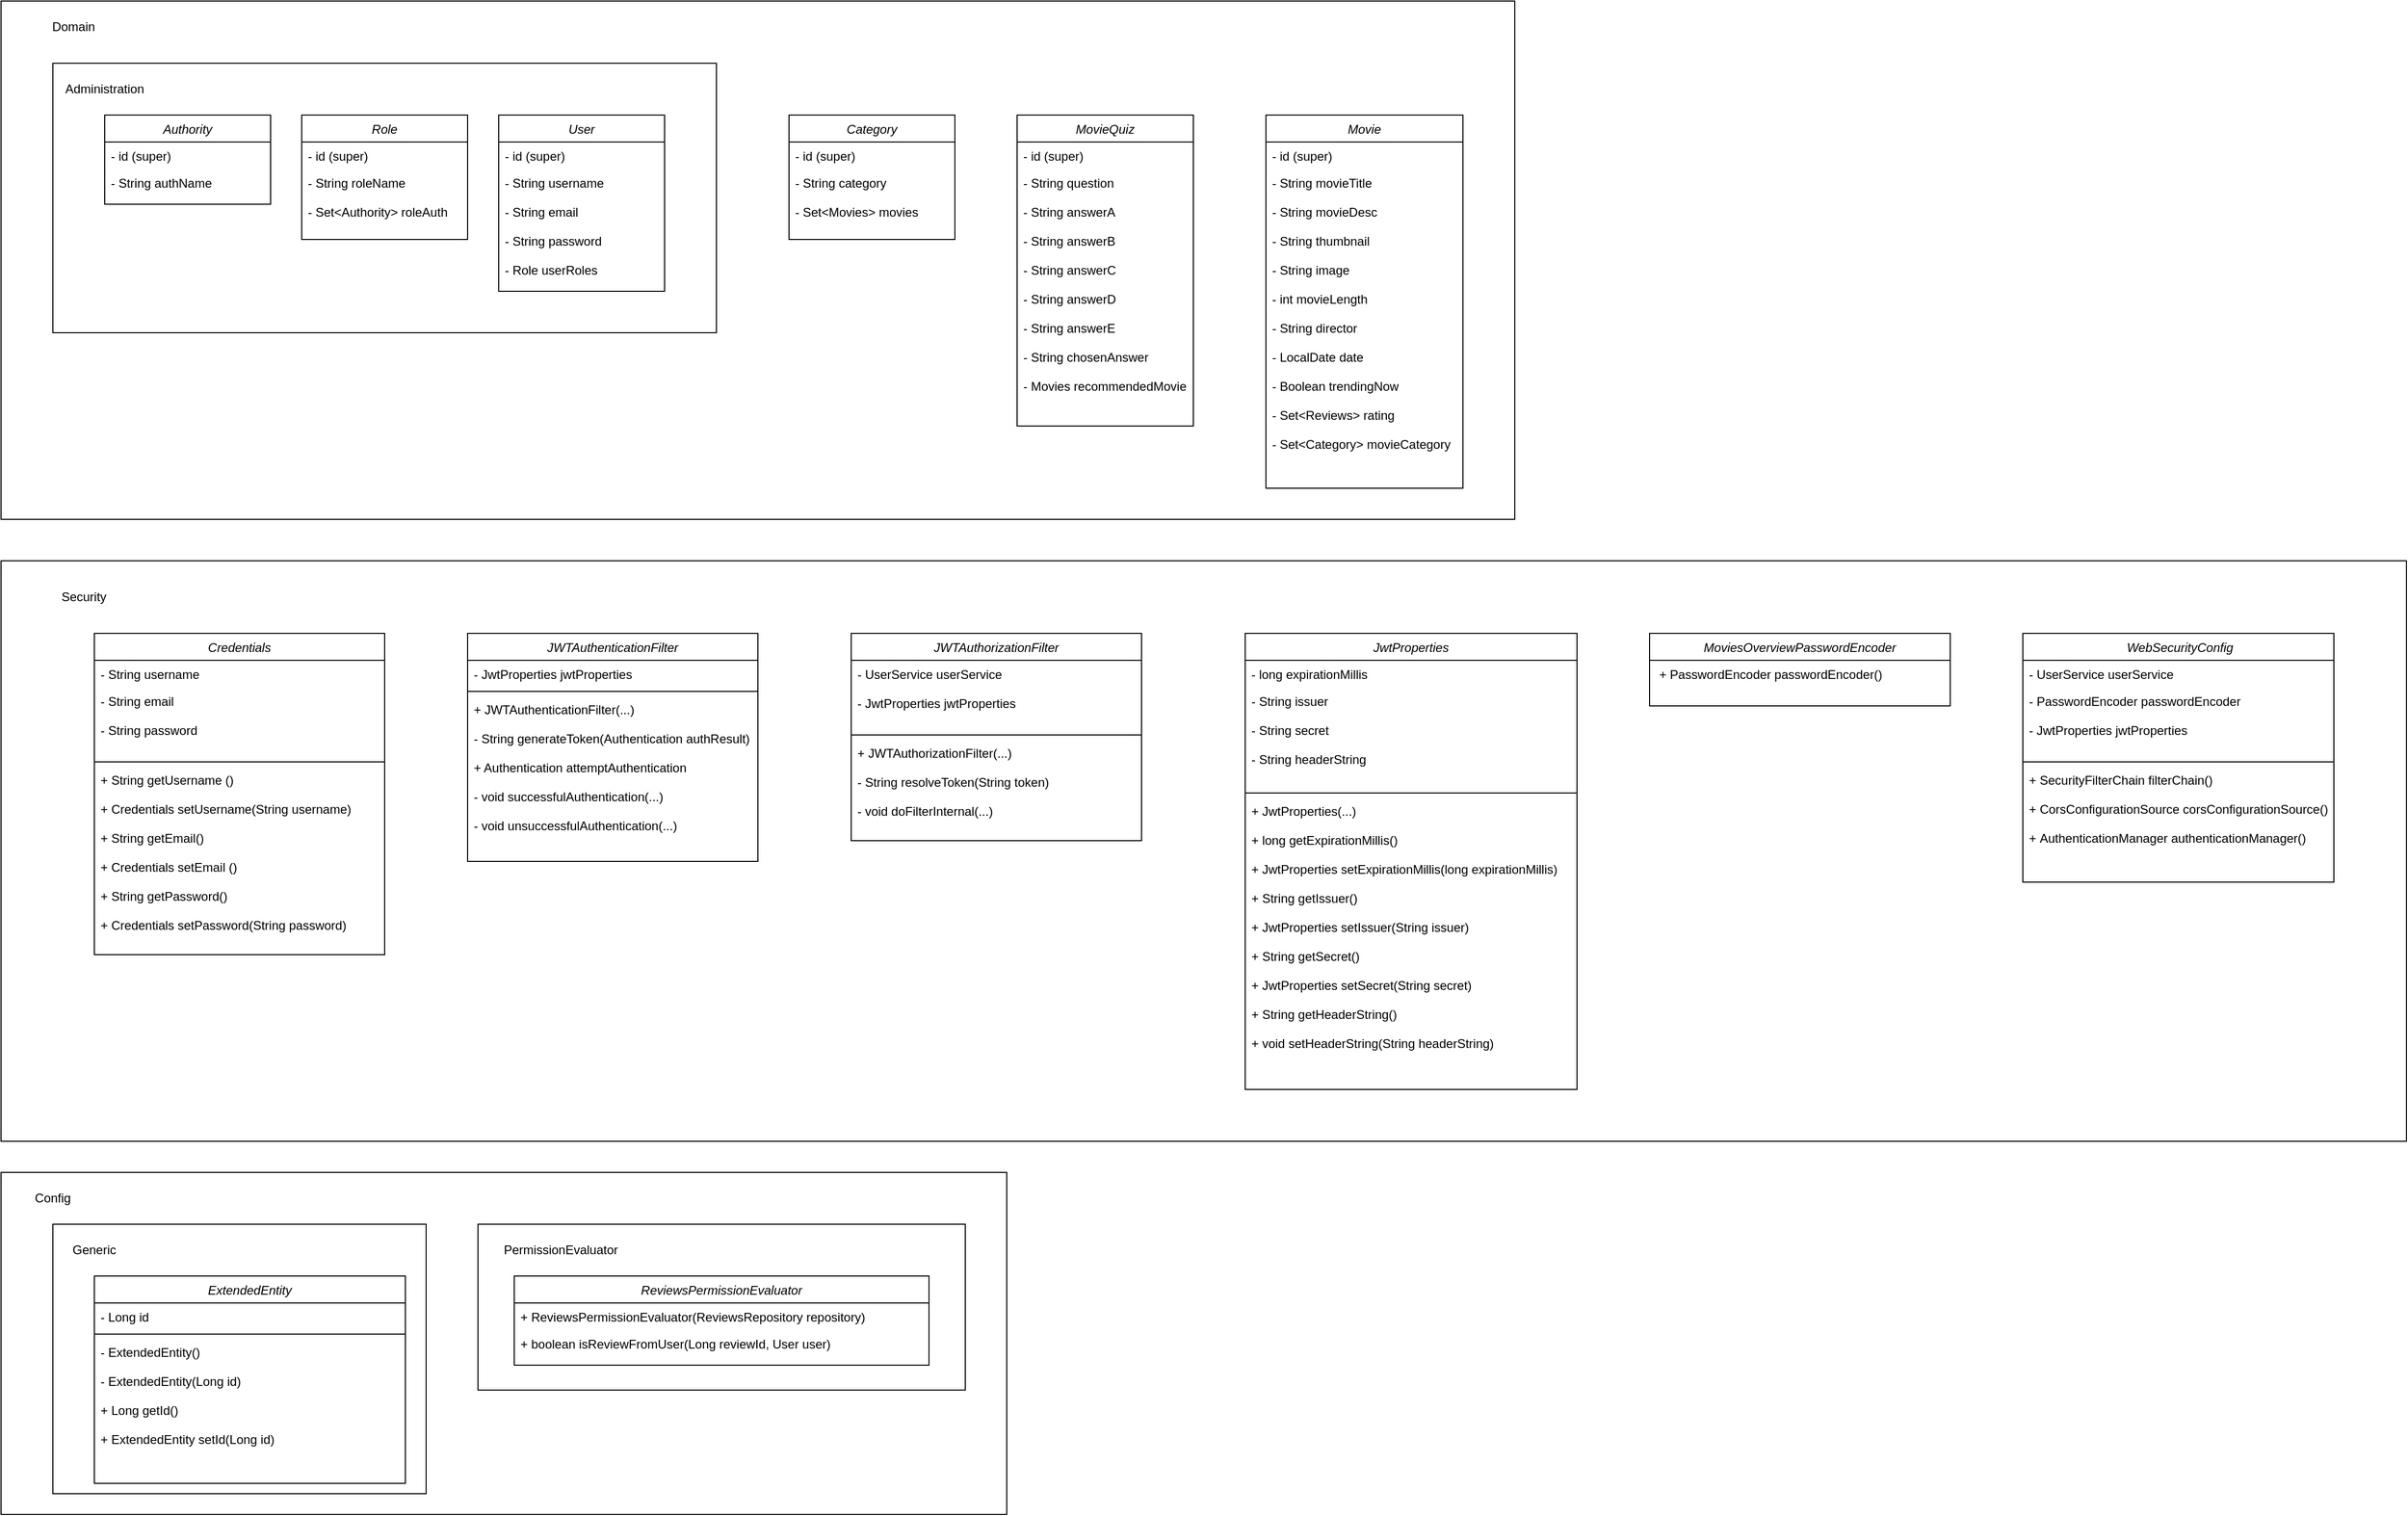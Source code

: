 <mxfile version="23.0.2" type="device">
  <diagram id="C5RBs43oDa-KdzZeNtuy" name="Page-1">
    <mxGraphModel dx="3447" dy="1667" grid="1" gridSize="10" guides="1" tooltips="1" connect="1" arrows="1" fold="1" page="1" pageScale="1" pageWidth="827" pageHeight="1169" math="0" shadow="0">
      <root>
        <mxCell id="WIyWlLk6GJQsqaUBKTNV-0" />
        <mxCell id="WIyWlLk6GJQsqaUBKTNV-1" parent="WIyWlLk6GJQsqaUBKTNV-0" />
        <mxCell id="aJEwED9x5y3yR0LrcW0z-95" value="" style="rounded=0;whiteSpace=wrap;html=1;" vertex="1" parent="WIyWlLk6GJQsqaUBKTNV-1">
          <mxGeometry x="120" y="1140" width="970" height="330" as="geometry" />
        </mxCell>
        <mxCell id="aJEwED9x5y3yR0LrcW0z-93" value="" style="rounded=0;whiteSpace=wrap;html=1;" vertex="1" parent="WIyWlLk6GJQsqaUBKTNV-1">
          <mxGeometry x="580" y="1190" width="470" height="160" as="geometry" />
        </mxCell>
        <mxCell id="aJEwED9x5y3yR0LrcW0z-87" value="" style="rounded=0;whiteSpace=wrap;html=1;" vertex="1" parent="WIyWlLk6GJQsqaUBKTNV-1">
          <mxGeometry x="170" y="1190" width="360" height="260" as="geometry" />
        </mxCell>
        <mxCell id="aJEwED9x5y3yR0LrcW0z-80" value="" style="rounded=0;whiteSpace=wrap;html=1;" vertex="1" parent="WIyWlLk6GJQsqaUBKTNV-1">
          <mxGeometry x="120" y="550" width="2320" height="560" as="geometry" />
        </mxCell>
        <mxCell id="aJEwED9x5y3yR0LrcW0z-45" value="" style="rounded=0;whiteSpace=wrap;html=1;" vertex="1" parent="WIyWlLk6GJQsqaUBKTNV-1">
          <mxGeometry x="120" y="10" width="1460" height="500" as="geometry" />
        </mxCell>
        <mxCell id="aJEwED9x5y3yR0LrcW0z-31" value="" style="rounded=0;whiteSpace=wrap;html=1;fillColor=default;" vertex="1" parent="WIyWlLk6GJQsqaUBKTNV-1">
          <mxGeometry x="170" y="70" width="640" height="260" as="geometry" />
        </mxCell>
        <mxCell id="zkfFHV4jXpPFQw0GAbJ--0" value="Authority" style="swimlane;fontStyle=2;align=center;verticalAlign=top;childLayout=stackLayout;horizontal=1;startSize=26;horizontalStack=0;resizeParent=1;resizeLast=0;collapsible=1;marginBottom=0;rounded=0;shadow=0;strokeWidth=1;" parent="WIyWlLk6GJQsqaUBKTNV-1" vertex="1">
          <mxGeometry x="220" y="120" width="160" height="86" as="geometry">
            <mxRectangle x="230" y="140" width="160" height="26" as="alternateBounds" />
          </mxGeometry>
        </mxCell>
        <mxCell id="zkfFHV4jXpPFQw0GAbJ--1" value="- id (super)&#xa;" style="text;align=left;verticalAlign=top;spacingLeft=4;spacingRight=4;overflow=hidden;rotatable=0;points=[[0,0.5],[1,0.5]];portConstraint=eastwest;" parent="zkfFHV4jXpPFQw0GAbJ--0" vertex="1">
          <mxGeometry y="26" width="160" height="26" as="geometry" />
        </mxCell>
        <mxCell id="zkfFHV4jXpPFQw0GAbJ--2" value="- String authName" style="text;align=left;verticalAlign=top;spacingLeft=4;spacingRight=4;overflow=hidden;rotatable=0;points=[[0,0.5],[1,0.5]];portConstraint=eastwest;rounded=0;shadow=0;html=0;" parent="zkfFHV4jXpPFQw0GAbJ--0" vertex="1">
          <mxGeometry y="52" width="160" height="26" as="geometry" />
        </mxCell>
        <mxCell id="aJEwED9x5y3yR0LrcW0z-0" value="Role" style="swimlane;fontStyle=2;align=center;verticalAlign=top;childLayout=stackLayout;horizontal=1;startSize=26;horizontalStack=0;resizeParent=1;resizeLast=0;collapsible=1;marginBottom=0;rounded=0;shadow=0;strokeWidth=1;" vertex="1" parent="WIyWlLk6GJQsqaUBKTNV-1">
          <mxGeometry x="410" y="120" width="160" height="120" as="geometry">
            <mxRectangle x="230" y="140" width="160" height="26" as="alternateBounds" />
          </mxGeometry>
        </mxCell>
        <mxCell id="aJEwED9x5y3yR0LrcW0z-1" value="- id (super)&#xa;" style="text;align=left;verticalAlign=top;spacingLeft=4;spacingRight=4;overflow=hidden;rotatable=0;points=[[0,0.5],[1,0.5]];portConstraint=eastwest;" vertex="1" parent="aJEwED9x5y3yR0LrcW0z-0">
          <mxGeometry y="26" width="160" height="26" as="geometry" />
        </mxCell>
        <mxCell id="aJEwED9x5y3yR0LrcW0z-2" value="- String roleName&#xa;&#xa;- Set&lt;Authority&gt; roleAuth" style="text;align=left;verticalAlign=top;spacingLeft=4;spacingRight=4;overflow=hidden;rotatable=0;points=[[0,0.5],[1,0.5]];portConstraint=eastwest;rounded=0;shadow=0;html=0;" vertex="1" parent="aJEwED9x5y3yR0LrcW0z-0">
          <mxGeometry y="52" width="160" height="58" as="geometry" />
        </mxCell>
        <mxCell id="aJEwED9x5y3yR0LrcW0z-21" value="User" style="swimlane;fontStyle=2;align=center;verticalAlign=top;childLayout=stackLayout;horizontal=1;startSize=26;horizontalStack=0;resizeParent=1;resizeLast=0;collapsible=1;marginBottom=0;rounded=0;shadow=0;strokeWidth=1;" vertex="1" parent="WIyWlLk6GJQsqaUBKTNV-1">
          <mxGeometry x="600" y="120" width="160" height="170" as="geometry">
            <mxRectangle x="230" y="140" width="160" height="26" as="alternateBounds" />
          </mxGeometry>
        </mxCell>
        <mxCell id="aJEwED9x5y3yR0LrcW0z-22" value="- id (super)&#xa;" style="text;align=left;verticalAlign=top;spacingLeft=4;spacingRight=4;overflow=hidden;rotatable=0;points=[[0,0.5],[1,0.5]];portConstraint=eastwest;" vertex="1" parent="aJEwED9x5y3yR0LrcW0z-21">
          <mxGeometry y="26" width="160" height="26" as="geometry" />
        </mxCell>
        <mxCell id="aJEwED9x5y3yR0LrcW0z-23" value="- String username&#xa;&#xa;- String email&#xa;&#xa;- String password&#xa;&#xa;- Role userRoles&#xa;" style="text;align=left;verticalAlign=top;spacingLeft=4;spacingRight=4;overflow=hidden;rotatable=0;points=[[0,0.5],[1,0.5]];portConstraint=eastwest;rounded=0;shadow=0;html=0;" vertex="1" parent="aJEwED9x5y3yR0LrcW0z-21">
          <mxGeometry y="52" width="160" height="118" as="geometry" />
        </mxCell>
        <mxCell id="aJEwED9x5y3yR0LrcW0z-32" value="Administration" style="text;html=1;strokeColor=none;fillColor=none;align=center;verticalAlign=middle;whiteSpace=wrap;rounded=0;" vertex="1" parent="WIyWlLk6GJQsqaUBKTNV-1">
          <mxGeometry x="190" y="80" width="60" height="30" as="geometry" />
        </mxCell>
        <mxCell id="aJEwED9x5y3yR0LrcW0z-36" value="Category" style="swimlane;fontStyle=2;align=center;verticalAlign=top;childLayout=stackLayout;horizontal=1;startSize=26;horizontalStack=0;resizeParent=1;resizeLast=0;collapsible=1;marginBottom=0;rounded=0;shadow=0;strokeWidth=1;" vertex="1" parent="WIyWlLk6GJQsqaUBKTNV-1">
          <mxGeometry x="880" y="120" width="160" height="120" as="geometry">
            <mxRectangle x="230" y="140" width="160" height="26" as="alternateBounds" />
          </mxGeometry>
        </mxCell>
        <mxCell id="aJEwED9x5y3yR0LrcW0z-37" value="- id (super)&#xa;" style="text;align=left;verticalAlign=top;spacingLeft=4;spacingRight=4;overflow=hidden;rotatable=0;points=[[0,0.5],[1,0.5]];portConstraint=eastwest;" vertex="1" parent="aJEwED9x5y3yR0LrcW0z-36">
          <mxGeometry y="26" width="160" height="26" as="geometry" />
        </mxCell>
        <mxCell id="aJEwED9x5y3yR0LrcW0z-38" value="- String category&#xa;&#xa;- Set&lt;Movies&gt; movies" style="text;align=left;verticalAlign=top;spacingLeft=4;spacingRight=4;overflow=hidden;rotatable=0;points=[[0,0.5],[1,0.5]];portConstraint=eastwest;rounded=0;shadow=0;html=0;" vertex="1" parent="aJEwED9x5y3yR0LrcW0z-36">
          <mxGeometry y="52" width="160" height="58" as="geometry" />
        </mxCell>
        <mxCell id="aJEwED9x5y3yR0LrcW0z-39" value="MovieQuiz" style="swimlane;fontStyle=2;align=center;verticalAlign=top;childLayout=stackLayout;horizontal=1;startSize=26;horizontalStack=0;resizeParent=1;resizeLast=0;collapsible=1;marginBottom=0;rounded=0;shadow=0;strokeWidth=1;" vertex="1" parent="WIyWlLk6GJQsqaUBKTNV-1">
          <mxGeometry x="1100" y="120" width="170" height="300" as="geometry">
            <mxRectangle x="230" y="140" width="160" height="26" as="alternateBounds" />
          </mxGeometry>
        </mxCell>
        <mxCell id="aJEwED9x5y3yR0LrcW0z-40" value="- id (super)&#xa;" style="text;align=left;verticalAlign=top;spacingLeft=4;spacingRight=4;overflow=hidden;rotatable=0;points=[[0,0.5],[1,0.5]];portConstraint=eastwest;" vertex="1" parent="aJEwED9x5y3yR0LrcW0z-39">
          <mxGeometry y="26" width="170" height="26" as="geometry" />
        </mxCell>
        <mxCell id="aJEwED9x5y3yR0LrcW0z-41" value="- String question&#xa;&#xa;- String answerA&#xa;&#xa;- String answerB&#xa;&#xa;- String answerC&#xa;&#xa;- String answerD&#xa;&#xa;- String answerE&#xa;&#xa;- String chosenAnswer&#xa;&#xa;- Movies recommendedMovie&#xa;&#xa;&#xa;" style="text;align=left;verticalAlign=top;spacingLeft=4;spacingRight=4;overflow=hidden;rotatable=0;points=[[0,0.5],[1,0.5]];portConstraint=eastwest;rounded=0;shadow=0;html=0;" vertex="1" parent="aJEwED9x5y3yR0LrcW0z-39">
          <mxGeometry y="52" width="170" height="238" as="geometry" />
        </mxCell>
        <mxCell id="aJEwED9x5y3yR0LrcW0z-42" value="Movie" style="swimlane;fontStyle=2;align=center;verticalAlign=top;childLayout=stackLayout;horizontal=1;startSize=26;horizontalStack=0;resizeParent=1;resizeLast=0;collapsible=1;marginBottom=0;rounded=0;shadow=0;strokeWidth=1;" vertex="1" parent="WIyWlLk6GJQsqaUBKTNV-1">
          <mxGeometry x="1340" y="120" width="190" height="360" as="geometry">
            <mxRectangle x="230" y="140" width="160" height="26" as="alternateBounds" />
          </mxGeometry>
        </mxCell>
        <mxCell id="aJEwED9x5y3yR0LrcW0z-43" value="- id (super)&#xa;" style="text;align=left;verticalAlign=top;spacingLeft=4;spacingRight=4;overflow=hidden;rotatable=0;points=[[0,0.5],[1,0.5]];portConstraint=eastwest;" vertex="1" parent="aJEwED9x5y3yR0LrcW0z-42">
          <mxGeometry y="26" width="190" height="26" as="geometry" />
        </mxCell>
        <mxCell id="aJEwED9x5y3yR0LrcW0z-44" value="- String movieTitle&#xa;&#xa;- String movieDesc&#xa;&#xa;- String thumbnail&#xa;&#xa;- String image&#xa;&#xa;- int movieLength     &#xa;&#xa;- String director&#xa;&#xa;- LocalDate date&#xa;&#xa;- Boolean trendingNow&#xa;&#xa;- Set&lt;Reviews&gt; rating&#xa;&#xa;- Set&lt;Category&gt; movieCategory&#xa;&#xa;&#xa;" style="text;align=left;verticalAlign=top;spacingLeft=4;spacingRight=4;overflow=hidden;rotatable=0;points=[[0,0.5],[1,0.5]];portConstraint=eastwest;rounded=0;shadow=0;html=0;" vertex="1" parent="aJEwED9x5y3yR0LrcW0z-42">
          <mxGeometry y="52" width="190" height="308" as="geometry" />
        </mxCell>
        <mxCell id="aJEwED9x5y3yR0LrcW0z-46" value="Domain" style="text;html=1;strokeColor=none;fillColor=none;align=center;verticalAlign=middle;whiteSpace=wrap;rounded=0;" vertex="1" parent="WIyWlLk6GJQsqaUBKTNV-1">
          <mxGeometry x="160" y="20" width="60" height="30" as="geometry" />
        </mxCell>
        <mxCell id="aJEwED9x5y3yR0LrcW0z-47" value="Credentials" style="swimlane;fontStyle=2;align=center;verticalAlign=top;childLayout=stackLayout;horizontal=1;startSize=26;horizontalStack=0;resizeParent=1;resizeLast=0;collapsible=1;marginBottom=0;rounded=0;shadow=0;strokeWidth=1;" vertex="1" parent="WIyWlLk6GJQsqaUBKTNV-1">
          <mxGeometry x="210" y="620" width="280" height="310" as="geometry">
            <mxRectangle x="230" y="140" width="160" height="26" as="alternateBounds" />
          </mxGeometry>
        </mxCell>
        <mxCell id="aJEwED9x5y3yR0LrcW0z-48" value="- String username" style="text;align=left;verticalAlign=top;spacingLeft=4;spacingRight=4;overflow=hidden;rotatable=0;points=[[0,0.5],[1,0.5]];portConstraint=eastwest;" vertex="1" parent="aJEwED9x5y3yR0LrcW0z-47">
          <mxGeometry y="26" width="280" height="26" as="geometry" />
        </mxCell>
        <mxCell id="aJEwED9x5y3yR0LrcW0z-49" value="- String email&#xa;&#xa;- String password" style="text;align=left;verticalAlign=top;spacingLeft=4;spacingRight=4;overflow=hidden;rotatable=0;points=[[0,0.5],[1,0.5]];portConstraint=eastwest;rounded=0;shadow=0;html=0;" vertex="1" parent="aJEwED9x5y3yR0LrcW0z-47">
          <mxGeometry y="52" width="280" height="68" as="geometry" />
        </mxCell>
        <mxCell id="aJEwED9x5y3yR0LrcW0z-50" value="" style="line;html=1;strokeWidth=1;align=left;verticalAlign=middle;spacingTop=-1;spacingLeft=3;spacingRight=3;rotatable=0;labelPosition=right;points=[];portConstraint=eastwest;" vertex="1" parent="aJEwED9x5y3yR0LrcW0z-47">
          <mxGeometry y="120" width="280" height="8" as="geometry" />
        </mxCell>
        <mxCell id="aJEwED9x5y3yR0LrcW0z-51" value="+ String getUsername ()&#xa;&#xa;+ Credentials setUsername(String username)&#xa;&#xa;+ String getEmail()&#xa;&#xa;+ Credentials setEmail ()&#xa;&#xa;+ String getPassword()&#xa;&#xa;+ Credentials setPassword(String password)" style="text;align=left;verticalAlign=top;spacingLeft=4;spacingRight=4;overflow=hidden;rotatable=0;points=[[0,0.5],[1,0.5]];portConstraint=eastwest;" vertex="1" parent="aJEwED9x5y3yR0LrcW0z-47">
          <mxGeometry y="128" width="280" height="182" as="geometry" />
        </mxCell>
        <mxCell id="aJEwED9x5y3yR0LrcW0z-57" value="JWTAuthenticationFilter" style="swimlane;fontStyle=2;align=center;verticalAlign=top;childLayout=stackLayout;horizontal=1;startSize=26;horizontalStack=0;resizeParent=1;resizeLast=0;collapsible=1;marginBottom=0;rounded=0;shadow=0;strokeWidth=1;" vertex="1" parent="WIyWlLk6GJQsqaUBKTNV-1">
          <mxGeometry x="570" y="620" width="280" height="220" as="geometry">
            <mxRectangle x="230" y="140" width="160" height="26" as="alternateBounds" />
          </mxGeometry>
        </mxCell>
        <mxCell id="aJEwED9x5y3yR0LrcW0z-58" value="- JwtProperties jwtProperties" style="text;align=left;verticalAlign=top;spacingLeft=4;spacingRight=4;overflow=hidden;rotatable=0;points=[[0,0.5],[1,0.5]];portConstraint=eastwest;" vertex="1" parent="aJEwED9x5y3yR0LrcW0z-57">
          <mxGeometry y="26" width="280" height="26" as="geometry" />
        </mxCell>
        <mxCell id="aJEwED9x5y3yR0LrcW0z-60" value="" style="line;html=1;strokeWidth=1;align=left;verticalAlign=middle;spacingTop=-1;spacingLeft=3;spacingRight=3;rotatable=0;labelPosition=right;points=[];portConstraint=eastwest;" vertex="1" parent="aJEwED9x5y3yR0LrcW0z-57">
          <mxGeometry y="52" width="280" height="8" as="geometry" />
        </mxCell>
        <mxCell id="aJEwED9x5y3yR0LrcW0z-61" value="+ JWTAuthenticationFilter(...)&#xa;&#xa;- String generateToken(Authentication authResult)&#xa;&#xa;+ Authentication attemptAuthentication&#xa;&#xa;- void successfulAuthentication(...)&#xa;&#xa;- void unsuccessfulAuthentication(...)" style="text;align=left;verticalAlign=top;spacingLeft=4;spacingRight=4;overflow=hidden;rotatable=0;points=[[0,0.5],[1,0.5]];portConstraint=eastwest;" vertex="1" parent="aJEwED9x5y3yR0LrcW0z-57">
          <mxGeometry y="60" width="280" height="160" as="geometry" />
        </mxCell>
        <mxCell id="aJEwED9x5y3yR0LrcW0z-62" value="JWTAuthorizationFilter" style="swimlane;fontStyle=2;align=center;verticalAlign=top;childLayout=stackLayout;horizontal=1;startSize=26;horizontalStack=0;resizeParent=1;resizeLast=0;collapsible=1;marginBottom=0;rounded=0;shadow=0;strokeWidth=1;" vertex="1" parent="WIyWlLk6GJQsqaUBKTNV-1">
          <mxGeometry x="940" y="620" width="280" height="200" as="geometry">
            <mxRectangle x="230" y="140" width="160" height="26" as="alternateBounds" />
          </mxGeometry>
        </mxCell>
        <mxCell id="aJEwED9x5y3yR0LrcW0z-64" value="- UserService userService&#xa;&#xa;- JwtProperties jwtProperties" style="text;align=left;verticalAlign=top;spacingLeft=4;spacingRight=4;overflow=hidden;rotatable=0;points=[[0,0.5],[1,0.5]];portConstraint=eastwest;rounded=0;shadow=0;html=0;" vertex="1" parent="aJEwED9x5y3yR0LrcW0z-62">
          <mxGeometry y="26" width="280" height="68" as="geometry" />
        </mxCell>
        <mxCell id="aJEwED9x5y3yR0LrcW0z-65" value="" style="line;html=1;strokeWidth=1;align=left;verticalAlign=middle;spacingTop=-1;spacingLeft=3;spacingRight=3;rotatable=0;labelPosition=right;points=[];portConstraint=eastwest;" vertex="1" parent="aJEwED9x5y3yR0LrcW0z-62">
          <mxGeometry y="94" width="280" height="8" as="geometry" />
        </mxCell>
        <mxCell id="aJEwED9x5y3yR0LrcW0z-66" value="+ JWTAuthorizationFilter(...)&#xa;&#xa;- String resolveToken(String token)&#xa;&#xa;- void doFilterInternal(...)&#xa;&#xa;" style="text;align=left;verticalAlign=top;spacingLeft=4;spacingRight=4;overflow=hidden;rotatable=0;points=[[0,0.5],[1,0.5]];portConstraint=eastwest;" vertex="1" parent="aJEwED9x5y3yR0LrcW0z-62">
          <mxGeometry y="102" width="280" height="88" as="geometry" />
        </mxCell>
        <mxCell id="aJEwED9x5y3yR0LrcW0z-67" value="JwtProperties" style="swimlane;fontStyle=2;align=center;verticalAlign=top;childLayout=stackLayout;horizontal=1;startSize=26;horizontalStack=0;resizeParent=1;resizeLast=0;collapsible=1;marginBottom=0;rounded=0;shadow=0;strokeWidth=1;" vertex="1" parent="WIyWlLk6GJQsqaUBKTNV-1">
          <mxGeometry x="1320" y="620" width="320" height="440" as="geometry">
            <mxRectangle x="230" y="140" width="160" height="26" as="alternateBounds" />
          </mxGeometry>
        </mxCell>
        <mxCell id="aJEwED9x5y3yR0LrcW0z-68" value="- long expirationMillis" style="text;align=left;verticalAlign=top;spacingLeft=4;spacingRight=4;overflow=hidden;rotatable=0;points=[[0,0.5],[1,0.5]];portConstraint=eastwest;" vertex="1" parent="aJEwED9x5y3yR0LrcW0z-67">
          <mxGeometry y="26" width="320" height="26" as="geometry" />
        </mxCell>
        <mxCell id="aJEwED9x5y3yR0LrcW0z-69" value="- String issuer&#xa;&#xa;- String secret&#xa;&#xa;- String headerString" style="text;align=left;verticalAlign=top;spacingLeft=4;spacingRight=4;overflow=hidden;rotatable=0;points=[[0,0.5],[1,0.5]];portConstraint=eastwest;rounded=0;shadow=0;html=0;" vertex="1" parent="aJEwED9x5y3yR0LrcW0z-67">
          <mxGeometry y="52" width="320" height="98" as="geometry" />
        </mxCell>
        <mxCell id="aJEwED9x5y3yR0LrcW0z-70" value="" style="line;html=1;strokeWidth=1;align=left;verticalAlign=middle;spacingTop=-1;spacingLeft=3;spacingRight=3;rotatable=0;labelPosition=right;points=[];portConstraint=eastwest;" vertex="1" parent="aJEwED9x5y3yR0LrcW0z-67">
          <mxGeometry y="150" width="320" height="8" as="geometry" />
        </mxCell>
        <mxCell id="aJEwED9x5y3yR0LrcW0z-71" value="+ JwtProperties(...)&#xa;&#xa;+ long getExpirationMillis()&#xa;&#xa;+ JwtProperties setExpirationMillis(long expirationMillis)&#xa;&#xa;+ String getIssuer()&#xa;&#xa;+ JwtProperties setIssuer(String issuer)&#xa;&#xa;+ String getSecret()&#xa;&#xa;+ JwtProperties setSecret(String secret)&#xa;&#xa;+ String getHeaderString() &#xa;&#xa;+ void setHeaderString(String headerString) " style="text;align=left;verticalAlign=top;spacingLeft=4;spacingRight=4;overflow=hidden;rotatable=0;points=[[0,0.5],[1,0.5]];portConstraint=eastwest;" vertex="1" parent="aJEwED9x5y3yR0LrcW0z-67">
          <mxGeometry y="158" width="320" height="282" as="geometry" />
        </mxCell>
        <mxCell id="aJEwED9x5y3yR0LrcW0z-72" value="MoviesOverviewPasswordEncoder" style="swimlane;fontStyle=2;align=center;verticalAlign=top;childLayout=stackLayout;horizontal=1;startSize=26;horizontalStack=0;resizeParent=1;resizeLast=0;collapsible=1;marginBottom=0;rounded=0;shadow=0;strokeWidth=1;" vertex="1" parent="WIyWlLk6GJQsqaUBKTNV-1">
          <mxGeometry x="1710" y="620" width="290" height="70" as="geometry">
            <mxRectangle x="230" y="140" width="160" height="26" as="alternateBounds" />
          </mxGeometry>
        </mxCell>
        <mxCell id="aJEwED9x5y3yR0LrcW0z-73" value=" + PasswordEncoder passwordEncoder()" style="text;align=left;verticalAlign=top;spacingLeft=4;spacingRight=4;overflow=hidden;rotatable=0;points=[[0,0.5],[1,0.5]];portConstraint=eastwest;" vertex="1" parent="aJEwED9x5y3yR0LrcW0z-72">
          <mxGeometry y="26" width="290" height="26" as="geometry" />
        </mxCell>
        <mxCell id="aJEwED9x5y3yR0LrcW0z-75" value=" WebSecurityConfig" style="swimlane;fontStyle=2;align=center;verticalAlign=top;childLayout=stackLayout;horizontal=1;startSize=26;horizontalStack=0;resizeParent=1;resizeLast=0;collapsible=1;marginBottom=0;rounded=0;shadow=0;strokeWidth=1;" vertex="1" parent="WIyWlLk6GJQsqaUBKTNV-1">
          <mxGeometry x="2070" y="620" width="300" height="240" as="geometry">
            <mxRectangle x="230" y="140" width="160" height="26" as="alternateBounds" />
          </mxGeometry>
        </mxCell>
        <mxCell id="aJEwED9x5y3yR0LrcW0z-76" value="- UserService userService" style="text;align=left;verticalAlign=top;spacingLeft=4;spacingRight=4;overflow=hidden;rotatable=0;points=[[0,0.5],[1,0.5]];portConstraint=eastwest;" vertex="1" parent="aJEwED9x5y3yR0LrcW0z-75">
          <mxGeometry y="26" width="300" height="26" as="geometry" />
        </mxCell>
        <mxCell id="aJEwED9x5y3yR0LrcW0z-77" value="- PasswordEncoder passwordEncoder&#xa;&#xa;- JwtProperties jwtProperties" style="text;align=left;verticalAlign=top;spacingLeft=4;spacingRight=4;overflow=hidden;rotatable=0;points=[[0,0.5],[1,0.5]];portConstraint=eastwest;rounded=0;shadow=0;html=0;" vertex="1" parent="aJEwED9x5y3yR0LrcW0z-75">
          <mxGeometry y="52" width="300" height="68" as="geometry" />
        </mxCell>
        <mxCell id="aJEwED9x5y3yR0LrcW0z-78" value="" style="line;html=1;strokeWidth=1;align=left;verticalAlign=middle;spacingTop=-1;spacingLeft=3;spacingRight=3;rotatable=0;labelPosition=right;points=[];portConstraint=eastwest;" vertex="1" parent="aJEwED9x5y3yR0LrcW0z-75">
          <mxGeometry y="120" width="300" height="8" as="geometry" />
        </mxCell>
        <mxCell id="aJEwED9x5y3yR0LrcW0z-79" value="+ SecurityFilterChain filterChain()&#xa;&#xa;+ CorsConfigurationSource corsConfigurationSource()&#xa;&#xa;+ AuthenticationManager authenticationManager()" style="text;align=left;verticalAlign=top;spacingLeft=4;spacingRight=4;overflow=hidden;rotatable=0;points=[[0,0.5],[1,0.5]];portConstraint=eastwest;" vertex="1" parent="aJEwED9x5y3yR0LrcW0z-75">
          <mxGeometry y="128" width="300" height="112" as="geometry" />
        </mxCell>
        <mxCell id="aJEwED9x5y3yR0LrcW0z-81" value="Security" style="text;html=1;strokeColor=none;fillColor=none;align=center;verticalAlign=middle;whiteSpace=wrap;rounded=0;" vertex="1" parent="WIyWlLk6GJQsqaUBKTNV-1">
          <mxGeometry x="170" y="570" width="60" height="30" as="geometry" />
        </mxCell>
        <mxCell id="aJEwED9x5y3yR0LrcW0z-82" value="ExtendedEntity" style="swimlane;fontStyle=2;align=center;verticalAlign=top;childLayout=stackLayout;horizontal=1;startSize=26;horizontalStack=0;resizeParent=1;resizeLast=0;collapsible=1;marginBottom=0;rounded=0;shadow=0;strokeWidth=1;" vertex="1" parent="WIyWlLk6GJQsqaUBKTNV-1">
          <mxGeometry x="210" y="1240" width="300" height="200" as="geometry">
            <mxRectangle x="230" y="140" width="160" height="26" as="alternateBounds" />
          </mxGeometry>
        </mxCell>
        <mxCell id="aJEwED9x5y3yR0LrcW0z-83" value="- Long id" style="text;align=left;verticalAlign=top;spacingLeft=4;spacingRight=4;overflow=hidden;rotatable=0;points=[[0,0.5],[1,0.5]];portConstraint=eastwest;" vertex="1" parent="aJEwED9x5y3yR0LrcW0z-82">
          <mxGeometry y="26" width="300" height="26" as="geometry" />
        </mxCell>
        <mxCell id="aJEwED9x5y3yR0LrcW0z-85" value="" style="line;html=1;strokeWidth=1;align=left;verticalAlign=middle;spacingTop=-1;spacingLeft=3;spacingRight=3;rotatable=0;labelPosition=right;points=[];portConstraint=eastwest;" vertex="1" parent="aJEwED9x5y3yR0LrcW0z-82">
          <mxGeometry y="52" width="300" height="8" as="geometry" />
        </mxCell>
        <mxCell id="aJEwED9x5y3yR0LrcW0z-86" value="- ExtendedEntity()&#xa;&#xa;- ExtendedEntity(Long id)&#xa;&#xa;+ Long getId()&#xa;&#xa;+ ExtendedEntity setId(Long id)" style="text;align=left;verticalAlign=top;spacingLeft=4;spacingRight=4;overflow=hidden;rotatable=0;points=[[0,0.5],[1,0.5]];portConstraint=eastwest;" vertex="1" parent="aJEwED9x5y3yR0LrcW0z-82">
          <mxGeometry y="60" width="300" height="112" as="geometry" />
        </mxCell>
        <mxCell id="aJEwED9x5y3yR0LrcW0z-88" value="Generic" style="text;html=1;strokeColor=none;fillColor=none;align=center;verticalAlign=middle;whiteSpace=wrap;rounded=0;" vertex="1" parent="WIyWlLk6GJQsqaUBKTNV-1">
          <mxGeometry x="180" y="1200" width="60" height="30" as="geometry" />
        </mxCell>
        <mxCell id="aJEwED9x5y3yR0LrcW0z-89" value="ReviewsPermissionEvaluator" style="swimlane;fontStyle=2;align=center;verticalAlign=top;childLayout=stackLayout;horizontal=1;startSize=26;horizontalStack=0;resizeParent=1;resizeLast=0;collapsible=1;marginBottom=0;rounded=0;shadow=0;strokeWidth=1;" vertex="1" parent="WIyWlLk6GJQsqaUBKTNV-1">
          <mxGeometry x="615" y="1240" width="400" height="86" as="geometry">
            <mxRectangle x="230" y="140" width="160" height="26" as="alternateBounds" />
          </mxGeometry>
        </mxCell>
        <mxCell id="aJEwED9x5y3yR0LrcW0z-90" value="+ ReviewsPermissionEvaluator(ReviewsRepository repository)" style="text;align=left;verticalAlign=top;spacingLeft=4;spacingRight=4;overflow=hidden;rotatable=0;points=[[0,0.5],[1,0.5]];portConstraint=eastwest;" vertex="1" parent="aJEwED9x5y3yR0LrcW0z-89">
          <mxGeometry y="26" width="400" height="26" as="geometry" />
        </mxCell>
        <mxCell id="aJEwED9x5y3yR0LrcW0z-91" value="+ boolean isReviewFromUser(Long reviewId, User user)" style="text;align=left;verticalAlign=top;spacingLeft=4;spacingRight=4;overflow=hidden;rotatable=0;points=[[0,0.5],[1,0.5]];portConstraint=eastwest;rounded=0;shadow=0;html=0;" vertex="1" parent="aJEwED9x5y3yR0LrcW0z-89">
          <mxGeometry y="52" width="400" height="26" as="geometry" />
        </mxCell>
        <mxCell id="aJEwED9x5y3yR0LrcW0z-94" value="PermissionEvaluator" style="text;html=1;strokeColor=none;fillColor=none;align=center;verticalAlign=middle;whiteSpace=wrap;rounded=0;" vertex="1" parent="WIyWlLk6GJQsqaUBKTNV-1">
          <mxGeometry x="630" y="1200" width="60" height="30" as="geometry" />
        </mxCell>
        <mxCell id="aJEwED9x5y3yR0LrcW0z-96" value="Config" style="text;html=1;strokeColor=none;fillColor=none;align=center;verticalAlign=middle;whiteSpace=wrap;rounded=0;" vertex="1" parent="WIyWlLk6GJQsqaUBKTNV-1">
          <mxGeometry x="140" y="1150" width="60" height="30" as="geometry" />
        </mxCell>
      </root>
    </mxGraphModel>
  </diagram>
</mxfile>

